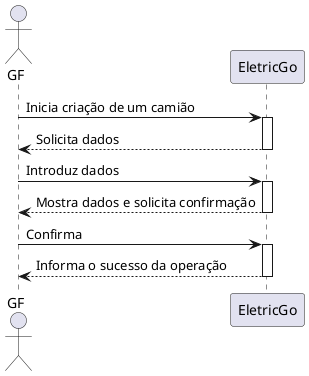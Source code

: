 @startuml
actor GF
GF -> EletricGo: Inicia criação de um camião
activate EletricGo
EletricGo --> GF : Solicita dados
deactivate

GF -> EletricGo: Introduz dados
activate EletricGo
EletricGo --> GF : Mostra dados e solicita confirmação
deactivate

GF -> EletricGo: Confirma
activate EletricGo
EletricGo --> GF : Informa o sucesso da operação
deactivate EletricGo
@enduml